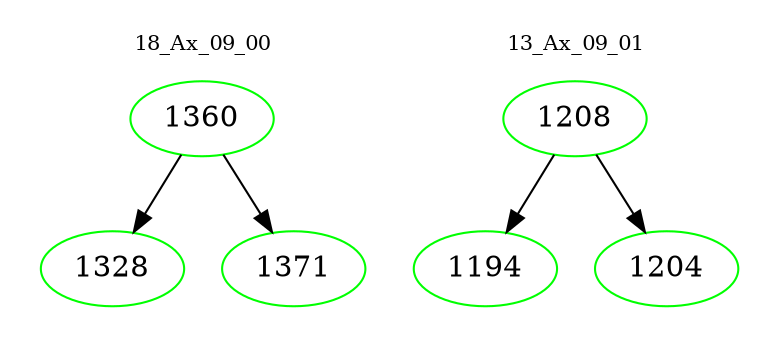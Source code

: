 digraph{
subgraph cluster_0 {
color = white
label = "18_Ax_09_00";
fontsize=10;
T0_1360 [label="1360", color="green"]
T0_1360 -> T0_1328 [color="black"]
T0_1328 [label="1328", color="green"]
T0_1360 -> T0_1371 [color="black"]
T0_1371 [label="1371", color="green"]
}
subgraph cluster_1 {
color = white
label = "13_Ax_09_01";
fontsize=10;
T1_1208 [label="1208", color="green"]
T1_1208 -> T1_1194 [color="black"]
T1_1194 [label="1194", color="green"]
T1_1208 -> T1_1204 [color="black"]
T1_1204 [label="1204", color="green"]
}
}
